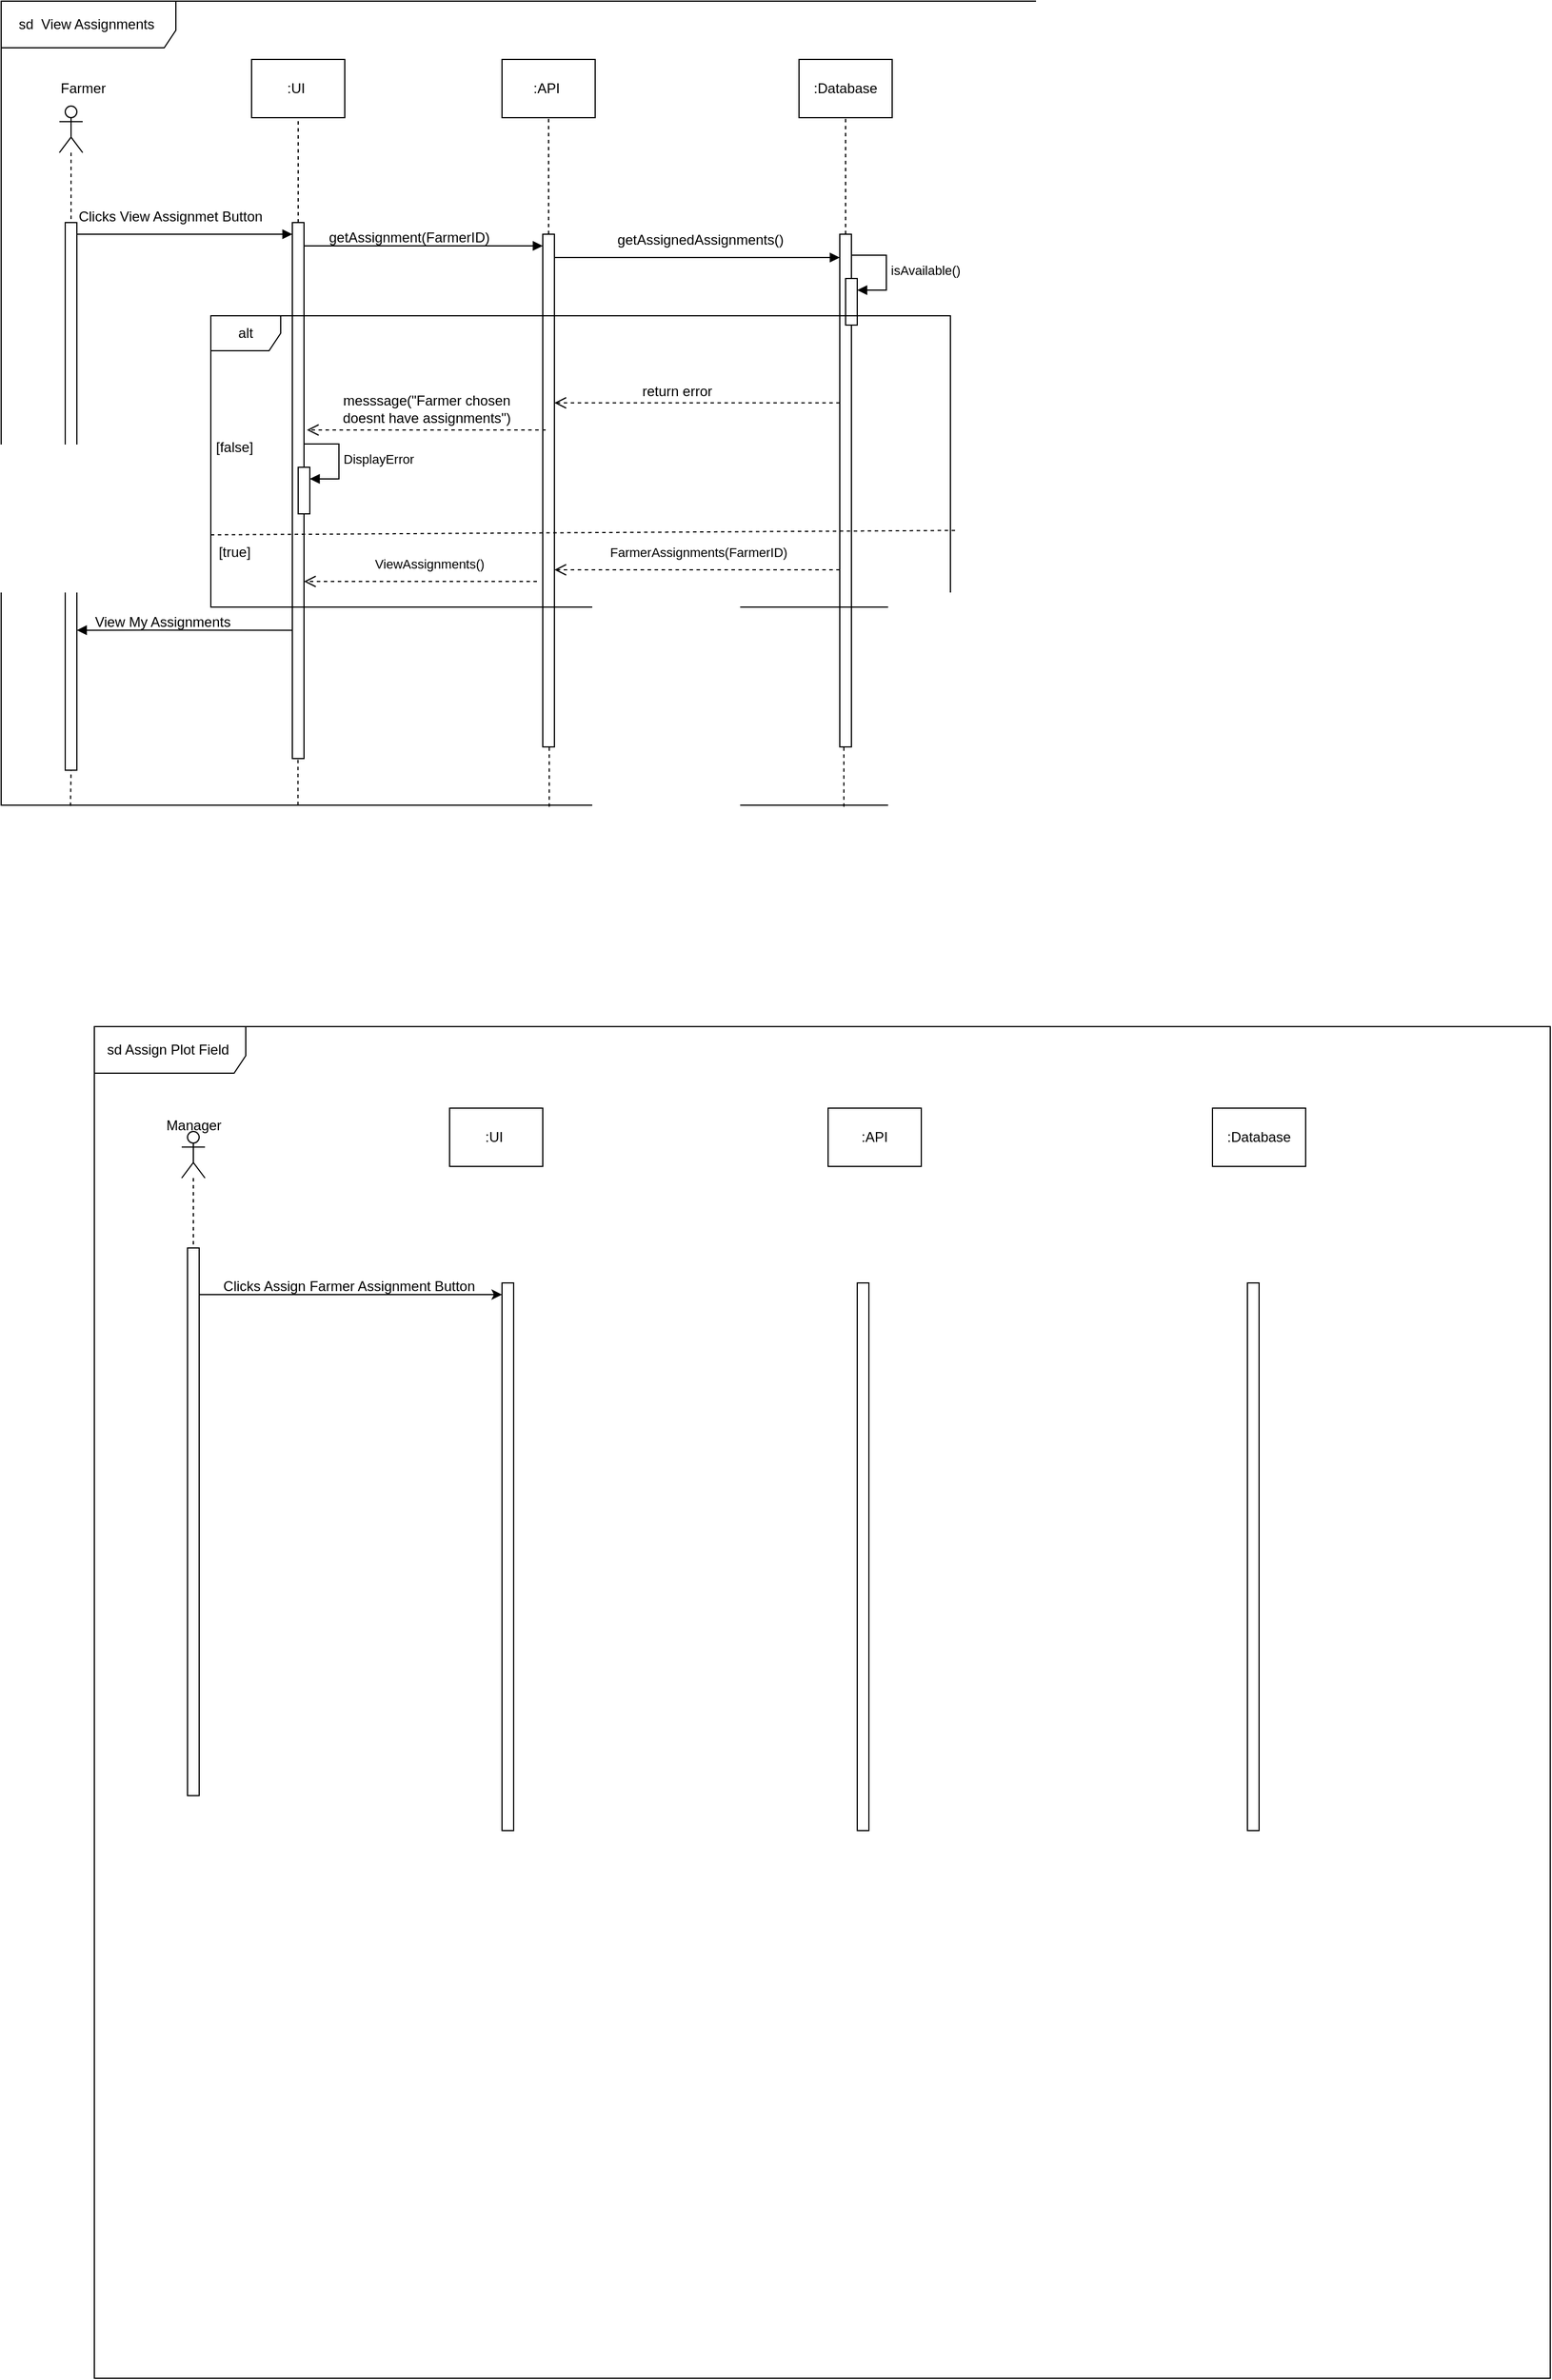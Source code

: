 <mxfile version="26.2.14">
  <diagram name="Page-1" id="K4R_wAEgrCEOFIBSe1Q1">
    <mxGraphModel dx="1601" dy="1801" grid="1" gridSize="10" guides="1" tooltips="1" connect="1" arrows="1" fold="1" page="1" pageScale="1" pageWidth="850" pageHeight="1100" math="0" shadow="0">
      <root>
        <mxCell id="0" />
        <mxCell id="1" parent="0" />
        <mxCell id="eMn3P1zEDU3OZznFEJhk-1" value="" style="shape=umlLifeline;perimeter=lifelinePerimeter;whiteSpace=wrap;html=1;container=1;dropTarget=0;collapsible=0;recursiveResize=0;outlineConnect=0;portConstraint=eastwest;newEdgeStyle={&quot;curved&quot;:0,&quot;rounded&quot;:0};participant=umlActor;" parent="1" vertex="1">
          <mxGeometry x="170" y="30" width="20" height="100" as="geometry" />
        </mxCell>
        <mxCell id="eMn3P1zEDU3OZznFEJhk-2" value="" style="html=1;points=[[0,0,0,0,5],[0,1,0,0,-5],[1,0,0,0,5],[1,1,0,0,-5]];perimeter=orthogonalPerimeter;outlineConnect=0;targetShapes=umlLifeline;portConstraint=eastwest;newEdgeStyle={&quot;curved&quot;:0,&quot;rounded&quot;:0};" parent="1" vertex="1">
          <mxGeometry x="175" y="130" width="10" height="470" as="geometry" />
        </mxCell>
        <mxCell id="eMn3P1zEDU3OZznFEJhk-3" value="" style="html=1;points=[[0,0,0,0,5],[0,1,0,0,-5],[1,0,0,0,5],[1,1,0,0,-5]];perimeter=orthogonalPerimeter;outlineConnect=0;targetShapes=umlLifeline;portConstraint=eastwest;newEdgeStyle={&quot;curved&quot;:0,&quot;rounded&quot;:0};" parent="1" vertex="1">
          <mxGeometry x="370" y="130" width="10" height="460" as="geometry" />
        </mxCell>
        <mxCell id="eMn3P1zEDU3OZznFEJhk-4" value=":UI&amp;nbsp;" style="html=1;whiteSpace=wrap;" parent="1" vertex="1">
          <mxGeometry x="335" y="-10" width="80" height="50" as="geometry" />
        </mxCell>
        <mxCell id="eMn3P1zEDU3OZznFEJhk-5" value=":API&amp;nbsp;" style="html=1;whiteSpace=wrap;" parent="1" vertex="1">
          <mxGeometry x="550" y="-10" width="80" height="50" as="geometry" />
        </mxCell>
        <mxCell id="eMn3P1zEDU3OZznFEJhk-6" value=":Database" style="html=1;whiteSpace=wrap;" parent="1" vertex="1">
          <mxGeometry x="805" y="-10" width="80" height="50" as="geometry" />
        </mxCell>
        <mxCell id="eMn3P1zEDU3OZznFEJhk-9" value="Farmer" style="text;html=1;align=center;verticalAlign=middle;resizable=0;points=[];autosize=1;strokeColor=none;fillColor=none;" parent="1" vertex="1">
          <mxGeometry x="160" width="60" height="30" as="geometry" />
        </mxCell>
        <mxCell id="eMn3P1zEDU3OZznFEJhk-12" value="" style="endArrow=block;endFill=1;html=1;edgeStyle=orthogonalEdgeStyle;align=left;verticalAlign=top;rounded=0;" parent="1" source="eMn3P1zEDU3OZznFEJhk-2" target="eMn3P1zEDU3OZznFEJhk-3" edge="1">
          <mxGeometry x="-1" relative="1" as="geometry">
            <mxPoint x="190" y="150" as="sourcePoint" />
            <mxPoint x="310" y="150" as="targetPoint" />
            <Array as="points">
              <mxPoint x="250" y="140" />
              <mxPoint x="250" y="140" />
            </Array>
          </mxGeometry>
        </mxCell>
        <mxCell id="eMn3P1zEDU3OZznFEJhk-14" value="" style="html=1;points=[[0,0,0,0,5],[0,1,0,0,-5],[1,0,0,0,5],[1,1,0,0,-5]];perimeter=orthogonalPerimeter;outlineConnect=0;targetShapes=umlLifeline;portConstraint=eastwest;newEdgeStyle={&quot;curved&quot;:0,&quot;rounded&quot;:0};" parent="1" vertex="1">
          <mxGeometry x="585" y="140" width="10" height="440" as="geometry" />
        </mxCell>
        <mxCell id="eMn3P1zEDU3OZznFEJhk-15" value="" style="html=1;points=[[0,0,0,0,5],[0,1,0,0,-5],[1,0,0,0,5],[1,1,0,0,-5]];perimeter=orthogonalPerimeter;outlineConnect=0;targetShapes=umlLifeline;portConstraint=eastwest;newEdgeStyle={&quot;curved&quot;:0,&quot;rounded&quot;:0};" parent="1" vertex="1">
          <mxGeometry x="840" y="140" width="10" height="440" as="geometry" />
        </mxCell>
        <mxCell id="eMn3P1zEDU3OZznFEJhk-16" value="Clicks View Assignmet Button" style="text;html=1;align=center;verticalAlign=middle;resizable=0;points=[];autosize=1;strokeColor=none;fillColor=none;" parent="1" vertex="1">
          <mxGeometry x="175" y="110" width="180" height="30" as="geometry" />
        </mxCell>
        <mxCell id="eMn3P1zEDU3OZznFEJhk-17" value="" style="endArrow=block;endFill=1;html=1;edgeStyle=orthogonalEdgeStyle;align=left;verticalAlign=top;rounded=0;" parent="1" target="eMn3P1zEDU3OZznFEJhk-14" edge="1">
          <mxGeometry x="-1" relative="1" as="geometry">
            <mxPoint x="380" y="130" as="sourcePoint" />
            <mxPoint x="515.0" y="150.016" as="targetPoint" />
            <Array as="points">
              <mxPoint x="380" y="150" />
            </Array>
          </mxGeometry>
        </mxCell>
        <mxCell id="eMn3P1zEDU3OZznFEJhk-18" value="getAssignment(FarmerID)" style="text;html=1;align=center;verticalAlign=middle;resizable=0;points=[];autosize=1;strokeColor=none;fillColor=none;" parent="1" vertex="1">
          <mxGeometry x="390" y="128" width="160" height="30" as="geometry" />
        </mxCell>
        <mxCell id="eMn3P1zEDU3OZznFEJhk-19" value="" style="endArrow=block;endFill=1;html=1;edgeStyle=orthogonalEdgeStyle;align=left;verticalAlign=top;rounded=0;" parent="1" edge="1">
          <mxGeometry x="-1" relative="1" as="geometry">
            <mxPoint x="595" y="140" as="sourcePoint" />
            <mxPoint x="840" y="160.0" as="targetPoint" />
            <Array as="points">
              <mxPoint x="595" y="160" />
            </Array>
          </mxGeometry>
        </mxCell>
        <mxCell id="eMn3P1zEDU3OZznFEJhk-20" value="getAssignedAssignments()" style="text;html=1;align=center;verticalAlign=middle;resizable=0;points=[];autosize=1;strokeColor=none;fillColor=none;" parent="1" vertex="1">
          <mxGeometry x="635" y="130" width="170" height="30" as="geometry" />
        </mxCell>
        <mxCell id="eMn3P1zEDU3OZznFEJhk-23" value="" style="html=1;points=[[0,0,0,0,5],[0,1,0,0,-5],[1,0,0,0,5],[1,1,0,0,-5]];perimeter=orthogonalPerimeter;outlineConnect=0;targetShapes=umlLifeline;portConstraint=eastwest;newEdgeStyle={&quot;curved&quot;:0,&quot;rounded&quot;:0};" parent="1" vertex="1">
          <mxGeometry x="845" y="178" width="10" height="40" as="geometry" />
        </mxCell>
        <mxCell id="eMn3P1zEDU3OZznFEJhk-24" value="isAvailable()" style="html=1;align=left;spacingLeft=2;endArrow=block;rounded=0;edgeStyle=orthogonalEdgeStyle;curved=0;rounded=0;" parent="1" target="eMn3P1zEDU3OZznFEJhk-23" edge="1">
          <mxGeometry relative="1" as="geometry">
            <mxPoint x="850" y="158" as="sourcePoint" />
            <Array as="points">
              <mxPoint x="880" y="188" />
            </Array>
          </mxGeometry>
        </mxCell>
        <mxCell id="eMn3P1zEDU3OZznFEJhk-26" value="sd&amp;nbsp; View Assignments&amp;nbsp;" style="shape=umlFrame;whiteSpace=wrap;html=1;pointerEvents=0;width=150;height=40;" parent="1" vertex="1">
          <mxGeometry x="120" y="-60" width="930" height="690" as="geometry" />
        </mxCell>
        <mxCell id="eMn3P1zEDU3OZznFEJhk-27" value="alt" style="shape=umlFrame;whiteSpace=wrap;html=1;pointerEvents=0;" parent="1" vertex="1">
          <mxGeometry x="300" y="210" width="635" height="250" as="geometry" />
        </mxCell>
        <mxCell id="eMn3P1zEDU3OZznFEJhk-28" value="[false]" style="text;html=1;align=center;verticalAlign=middle;resizable=0;points=[];autosize=1;strokeColor=none;fillColor=none;" parent="1" vertex="1">
          <mxGeometry x="290" y="308" width="60" height="30" as="geometry" />
        </mxCell>
        <mxCell id="eMn3P1zEDU3OZznFEJhk-29" value="messsage(&quot;Farmer chosen&lt;div&gt;&amp;nbsp;doesnt have assignments&quot;)&amp;nbsp;&lt;/div&gt;" style="text;html=1;align=center;verticalAlign=middle;resizable=0;points=[];autosize=1;strokeColor=none;fillColor=none;" parent="1" vertex="1">
          <mxGeometry x="400" y="270" width="170" height="40" as="geometry" />
        </mxCell>
        <mxCell id="eMn3P1zEDU3OZznFEJhk-30" value="" style="html=1;verticalAlign=bottom;endArrow=open;dashed=1;endSize=8;curved=0;rounded=0;" parent="1" edge="1">
          <mxGeometry relative="1" as="geometry">
            <mxPoint x="587.5" y="308" as="sourcePoint" />
            <mxPoint x="382.5" y="308" as="targetPoint" />
          </mxGeometry>
        </mxCell>
        <mxCell id="eMn3P1zEDU3OZznFEJhk-31" value="" style="html=1;verticalAlign=bottom;endArrow=open;dashed=1;endSize=8;curved=0;rounded=0;" parent="1" edge="1">
          <mxGeometry relative="1" as="geometry">
            <mxPoint x="840" y="284.75" as="sourcePoint" />
            <mxPoint x="595" y="284.75" as="targetPoint" />
          </mxGeometry>
        </mxCell>
        <mxCell id="eMn3P1zEDU3OZznFEJhk-32" value="return error" style="text;html=1;align=center;verticalAlign=middle;resizable=0;points=[];autosize=1;strokeColor=none;fillColor=none;" parent="1" vertex="1">
          <mxGeometry x="660" y="260" width="80" height="30" as="geometry" />
        </mxCell>
        <mxCell id="eMn3P1zEDU3OZznFEJhk-33" value="" style="html=1;points=[[0,0,0,0,5],[0,1,0,0,-5],[1,0,0,0,5],[1,1,0,0,-5]];perimeter=orthogonalPerimeter;outlineConnect=0;targetShapes=umlLifeline;portConstraint=eastwest;newEdgeStyle={&quot;curved&quot;:0,&quot;rounded&quot;:0};" parent="1" vertex="1">
          <mxGeometry x="375" y="340" width="10" height="40" as="geometry" />
        </mxCell>
        <mxCell id="eMn3P1zEDU3OZznFEJhk-34" value="DisplayError" style="html=1;align=left;spacingLeft=2;endArrow=block;rounded=0;edgeStyle=orthogonalEdgeStyle;curved=0;rounded=0;" parent="1" target="eMn3P1zEDU3OZznFEJhk-33" edge="1">
          <mxGeometry relative="1" as="geometry">
            <mxPoint x="380" y="320" as="sourcePoint" />
            <Array as="points">
              <mxPoint x="410" y="350" />
            </Array>
          </mxGeometry>
        </mxCell>
        <mxCell id="eMn3P1zEDU3OZznFEJhk-36" value="[true]" style="text;html=1;align=center;verticalAlign=middle;resizable=0;points=[];autosize=1;strokeColor=none;fillColor=none;" parent="1" vertex="1">
          <mxGeometry x="295" y="398" width="50" height="30" as="geometry" />
        </mxCell>
        <mxCell id="eMn3P1zEDU3OZznFEJhk-37" value="" style="html=1;verticalAlign=bottom;endArrow=open;dashed=1;endSize=8;curved=0;rounded=0;" parent="1" edge="1">
          <mxGeometry relative="1" as="geometry">
            <mxPoint x="840" y="428" as="sourcePoint" />
            <mxPoint x="595" y="428" as="targetPoint" />
          </mxGeometry>
        </mxCell>
        <mxCell id="eMn3P1zEDU3OZznFEJhk-38" value="FarmerAssignments(FarmerID)&amp;nbsp;" style="edgeLabel;html=1;align=center;verticalAlign=middle;resizable=0;points=[];" parent="eMn3P1zEDU3OZznFEJhk-37" vertex="1" connectable="0">
          <mxGeometry x="0.292" y="-3" relative="1" as="geometry">
            <mxPoint x="38" y="-12" as="offset" />
          </mxGeometry>
        </mxCell>
        <mxCell id="eMn3P1zEDU3OZznFEJhk-39" value="" style="html=1;verticalAlign=bottom;endArrow=open;dashed=1;endSize=8;curved=0;rounded=0;" parent="1" edge="1">
          <mxGeometry relative="1" as="geometry">
            <mxPoint x="580" y="438" as="sourcePoint" />
            <mxPoint x="380" y="438" as="targetPoint" />
          </mxGeometry>
        </mxCell>
        <mxCell id="eMn3P1zEDU3OZznFEJhk-40" value="ViewAssignments()&amp;nbsp;" style="edgeLabel;html=1;align=center;verticalAlign=middle;resizable=0;points=[];" parent="eMn3P1zEDU3OZznFEJhk-39" vertex="1" connectable="0">
          <mxGeometry x="0.292" y="-3" relative="1" as="geometry">
            <mxPoint x="38" y="-12" as="offset" />
          </mxGeometry>
        </mxCell>
        <mxCell id="eMn3P1zEDU3OZznFEJhk-42" value="" style="endArrow=block;endFill=1;html=1;edgeStyle=orthogonalEdgeStyle;align=left;verticalAlign=top;rounded=0;" parent="1" edge="1">
          <mxGeometry x="-1" relative="1" as="geometry">
            <mxPoint x="370" y="479.82" as="sourcePoint" />
            <mxPoint x="185" y="479.82" as="targetPoint" />
            <Array as="points">
              <mxPoint x="250" y="479.82" />
              <mxPoint x="250" y="479.82" />
            </Array>
          </mxGeometry>
        </mxCell>
        <mxCell id="eMn3P1zEDU3OZznFEJhk-44" value="View My Assignments&amp;nbsp;" style="text;html=1;align=center;verticalAlign=middle;resizable=0;points=[];autosize=1;strokeColor=none;fillColor=none;" parent="1" vertex="1">
          <mxGeometry x="190" y="458" width="140" height="30" as="geometry" />
        </mxCell>
        <mxCell id="eMn3P1zEDU3OZznFEJhk-47" value="" style="endArrow=none;dashed=1;html=1;rounded=0;entryX=0.5;entryY=1;entryDx=0;entryDy=0;" parent="1" target="eMn3P1zEDU3OZznFEJhk-4" edge="1">
          <mxGeometry width="50" height="50" relative="1" as="geometry">
            <mxPoint x="375" y="130" as="sourcePoint" />
            <mxPoint x="500" y="-60" as="targetPoint" />
          </mxGeometry>
        </mxCell>
        <mxCell id="eMn3P1zEDU3OZznFEJhk-49" value="" style="endArrow=none;dashed=1;html=1;rounded=0;entryX=0.5;entryY=1;entryDx=0;entryDy=0;" parent="1" target="eMn3P1zEDU3OZznFEJhk-5" edge="1">
          <mxGeometry width="50" height="50" relative="1" as="geometry">
            <mxPoint x="590" y="140" as="sourcePoint" />
            <mxPoint x="640" y="90" as="targetPoint" />
          </mxGeometry>
        </mxCell>
        <mxCell id="eMn3P1zEDU3OZznFEJhk-50" value="" style="endArrow=none;dashed=1;html=1;rounded=0;entryX=0.5;entryY=1;entryDx=0;entryDy=0;" parent="1" target="eMn3P1zEDU3OZznFEJhk-6" edge="1">
          <mxGeometry width="50" height="50" relative="1" as="geometry">
            <mxPoint x="845" y="140" as="sourcePoint" />
            <mxPoint x="900" y="90" as="targetPoint" />
          </mxGeometry>
        </mxCell>
        <mxCell id="eMn3P1zEDU3OZznFEJhk-51" value="" style="endArrow=none;dashed=1;html=1;rounded=0;exitX=0.005;exitY=0.694;exitDx=0;exitDy=0;exitPerimeter=0;entryX=1.002;entryY=0.689;entryDx=0;entryDy=0;entryPerimeter=0;" parent="1" edge="1">
          <mxGeometry width="50" height="50" relative="1" as="geometry">
            <mxPoint x="299.995" y="398.0" as="sourcePoint" />
            <mxPoint x="941.27" y="394.2" as="targetPoint" />
          </mxGeometry>
        </mxCell>
        <mxCell id="eMn3P1zEDU3OZznFEJhk-55" value="" style="endArrow=none;dashed=1;html=1;rounded=0;exitX=0.064;exitY=1.001;exitDx=0;exitDy=0;exitPerimeter=0;" parent="1" source="eMn3P1zEDU3OZznFEJhk-26" edge="1">
          <mxGeometry width="50" height="50" relative="1" as="geometry">
            <mxPoint x="130" y="650" as="sourcePoint" />
            <mxPoint x="180" y="600" as="targetPoint" />
          </mxGeometry>
        </mxCell>
        <mxCell id="eMn3P1zEDU3OZznFEJhk-56" value="" style="endArrow=none;dashed=1;html=1;rounded=0;exitX=0.274;exitY=1;exitDx=0;exitDy=0;exitPerimeter=0;" parent="1" source="eMn3P1zEDU3OZznFEJhk-26" target="eMn3P1zEDU3OZznFEJhk-3" edge="1">
          <mxGeometry width="50" height="50" relative="1" as="geometry">
            <mxPoint x="190" y="641" as="sourcePoint" />
            <mxPoint x="190" y="610" as="targetPoint" />
          </mxGeometry>
        </mxCell>
        <mxCell id="eMn3P1zEDU3OZznFEJhk-57" value="" style="endArrow=none;dashed=1;html=1;rounded=0;exitX=0.506;exitY=1.002;exitDx=0;exitDy=0;exitPerimeter=0;" parent="1" source="eMn3P1zEDU3OZznFEJhk-26" target="eMn3P1zEDU3OZznFEJhk-14" edge="1">
          <mxGeometry width="50" height="50" relative="1" as="geometry">
            <mxPoint x="570" y="680" as="sourcePoint" />
            <mxPoint x="200" y="620" as="targetPoint" />
          </mxGeometry>
        </mxCell>
        <mxCell id="eMn3P1zEDU3OZznFEJhk-58" value="" style="endArrow=none;dashed=1;html=1;rounded=0;exitX=0.778;exitY=1.002;exitDx=0;exitDy=0;exitPerimeter=0;" parent="1" source="eMn3P1zEDU3OZznFEJhk-26" target="eMn3P1zEDU3OZznFEJhk-15" edge="1">
          <mxGeometry width="50" height="50" relative="1" as="geometry">
            <mxPoint x="850" y="640" as="sourcePoint" />
            <mxPoint x="850" y="580" as="targetPoint" />
          </mxGeometry>
        </mxCell>
        <mxCell id="eMn3P1zEDU3OZznFEJhk-60" value="sd Assign Plot Field&amp;nbsp;" style="shape=umlFrame;whiteSpace=wrap;html=1;pointerEvents=0;width=130;height=40;" parent="1" vertex="1">
          <mxGeometry x="200" y="820" width="1250" height="1160" as="geometry" />
        </mxCell>
        <mxCell id="eMn3P1zEDU3OZznFEJhk-61" value="" style="shape=umlLifeline;perimeter=lifelinePerimeter;whiteSpace=wrap;html=1;container=1;dropTarget=0;collapsible=0;recursiveResize=0;outlineConnect=0;portConstraint=eastwest;newEdgeStyle={&quot;curved&quot;:0,&quot;rounded&quot;:0};participant=umlActor;" parent="1" vertex="1">
          <mxGeometry x="275" y="910" width="20" height="100" as="geometry" />
        </mxCell>
        <mxCell id="eMn3P1zEDU3OZznFEJhk-62" value="" style="html=1;points=[[0,0,0,0,5],[0,1,0,0,-5],[1,0,0,0,5],[1,1,0,0,-5]];perimeter=orthogonalPerimeter;outlineConnect=0;targetShapes=umlLifeline;portConstraint=eastwest;newEdgeStyle={&quot;curved&quot;:0,&quot;rounded&quot;:0};" parent="1" vertex="1">
          <mxGeometry x="280" y="1010" width="10" height="470" as="geometry" />
        </mxCell>
        <mxCell id="eMn3P1zEDU3OZznFEJhk-63" value=":UI&amp;nbsp;" style="html=1;whiteSpace=wrap;" parent="1" vertex="1">
          <mxGeometry x="505" y="890" width="80" height="50" as="geometry" />
        </mxCell>
        <mxCell id="eMn3P1zEDU3OZznFEJhk-64" value=":API" style="html=1;whiteSpace=wrap;" parent="1" vertex="1">
          <mxGeometry x="830" y="890" width="80" height="50" as="geometry" />
        </mxCell>
        <mxCell id="eMn3P1zEDU3OZznFEJhk-65" value=":Database" style="html=1;whiteSpace=wrap;" parent="1" vertex="1">
          <mxGeometry x="1160" y="890" width="80" height="50" as="geometry" />
        </mxCell>
        <mxCell id="eMn3P1zEDU3OZznFEJhk-67" value="" style="html=1;points=[[0,0,0,0,5],[0,1,0,0,-5],[1,0,0,0,5],[1,1,0,0,-5]];perimeter=orthogonalPerimeter;outlineConnect=0;targetShapes=umlLifeline;portConstraint=eastwest;newEdgeStyle={&quot;curved&quot;:0,&quot;rounded&quot;:0};" parent="1" vertex="1">
          <mxGeometry x="550" y="1040" width="10" height="470" as="geometry" />
        </mxCell>
        <mxCell id="eMn3P1zEDU3OZznFEJhk-68" value="" style="html=1;points=[[0,0,0,0,5],[0,1,0,0,-5],[1,0,0,0,5],[1,1,0,0,-5]];perimeter=orthogonalPerimeter;outlineConnect=0;targetShapes=umlLifeline;portConstraint=eastwest;newEdgeStyle={&quot;curved&quot;:0,&quot;rounded&quot;:0};" parent="1" vertex="1">
          <mxGeometry x="855" y="1040" width="10" height="470" as="geometry" />
        </mxCell>
        <mxCell id="eMn3P1zEDU3OZznFEJhk-69" value="" style="html=1;points=[[0,0,0,0,5],[0,1,0,0,-5],[1,0,0,0,5],[1,1,0,0,-5]];perimeter=orthogonalPerimeter;outlineConnect=0;targetShapes=umlLifeline;portConstraint=eastwest;newEdgeStyle={&quot;curved&quot;:0,&quot;rounded&quot;:0};" parent="1" vertex="1">
          <mxGeometry x="1190" y="1040" width="10" height="470" as="geometry" />
        </mxCell>
        <mxCell id="eMn3P1zEDU3OZznFEJhk-70" value="Manager" style="text;html=1;align=center;verticalAlign=middle;resizable=0;points=[];autosize=1;strokeColor=none;fillColor=none;" parent="1" vertex="1">
          <mxGeometry x="250" y="890" width="70" height="30" as="geometry" />
        </mxCell>
        <mxCell id="eMn3P1zEDU3OZznFEJhk-75" value="" style="endArrow=classic;html=1;rounded=0;" parent="1" edge="1">
          <mxGeometry width="50" height="50" relative="1" as="geometry">
            <mxPoint x="290" y="1050" as="sourcePoint" />
            <mxPoint x="550" y="1050" as="targetPoint" />
          </mxGeometry>
        </mxCell>
        <mxCell id="eMn3P1zEDU3OZznFEJhk-76" value="Clicks Assign Farmer Assignment Button&amp;nbsp;" style="text;html=1;align=center;verticalAlign=middle;resizable=0;points=[];autosize=1;strokeColor=none;fillColor=none;" parent="1" vertex="1">
          <mxGeometry x="300" y="1028" width="240" height="30" as="geometry" />
        </mxCell>
      </root>
    </mxGraphModel>
  </diagram>
</mxfile>
